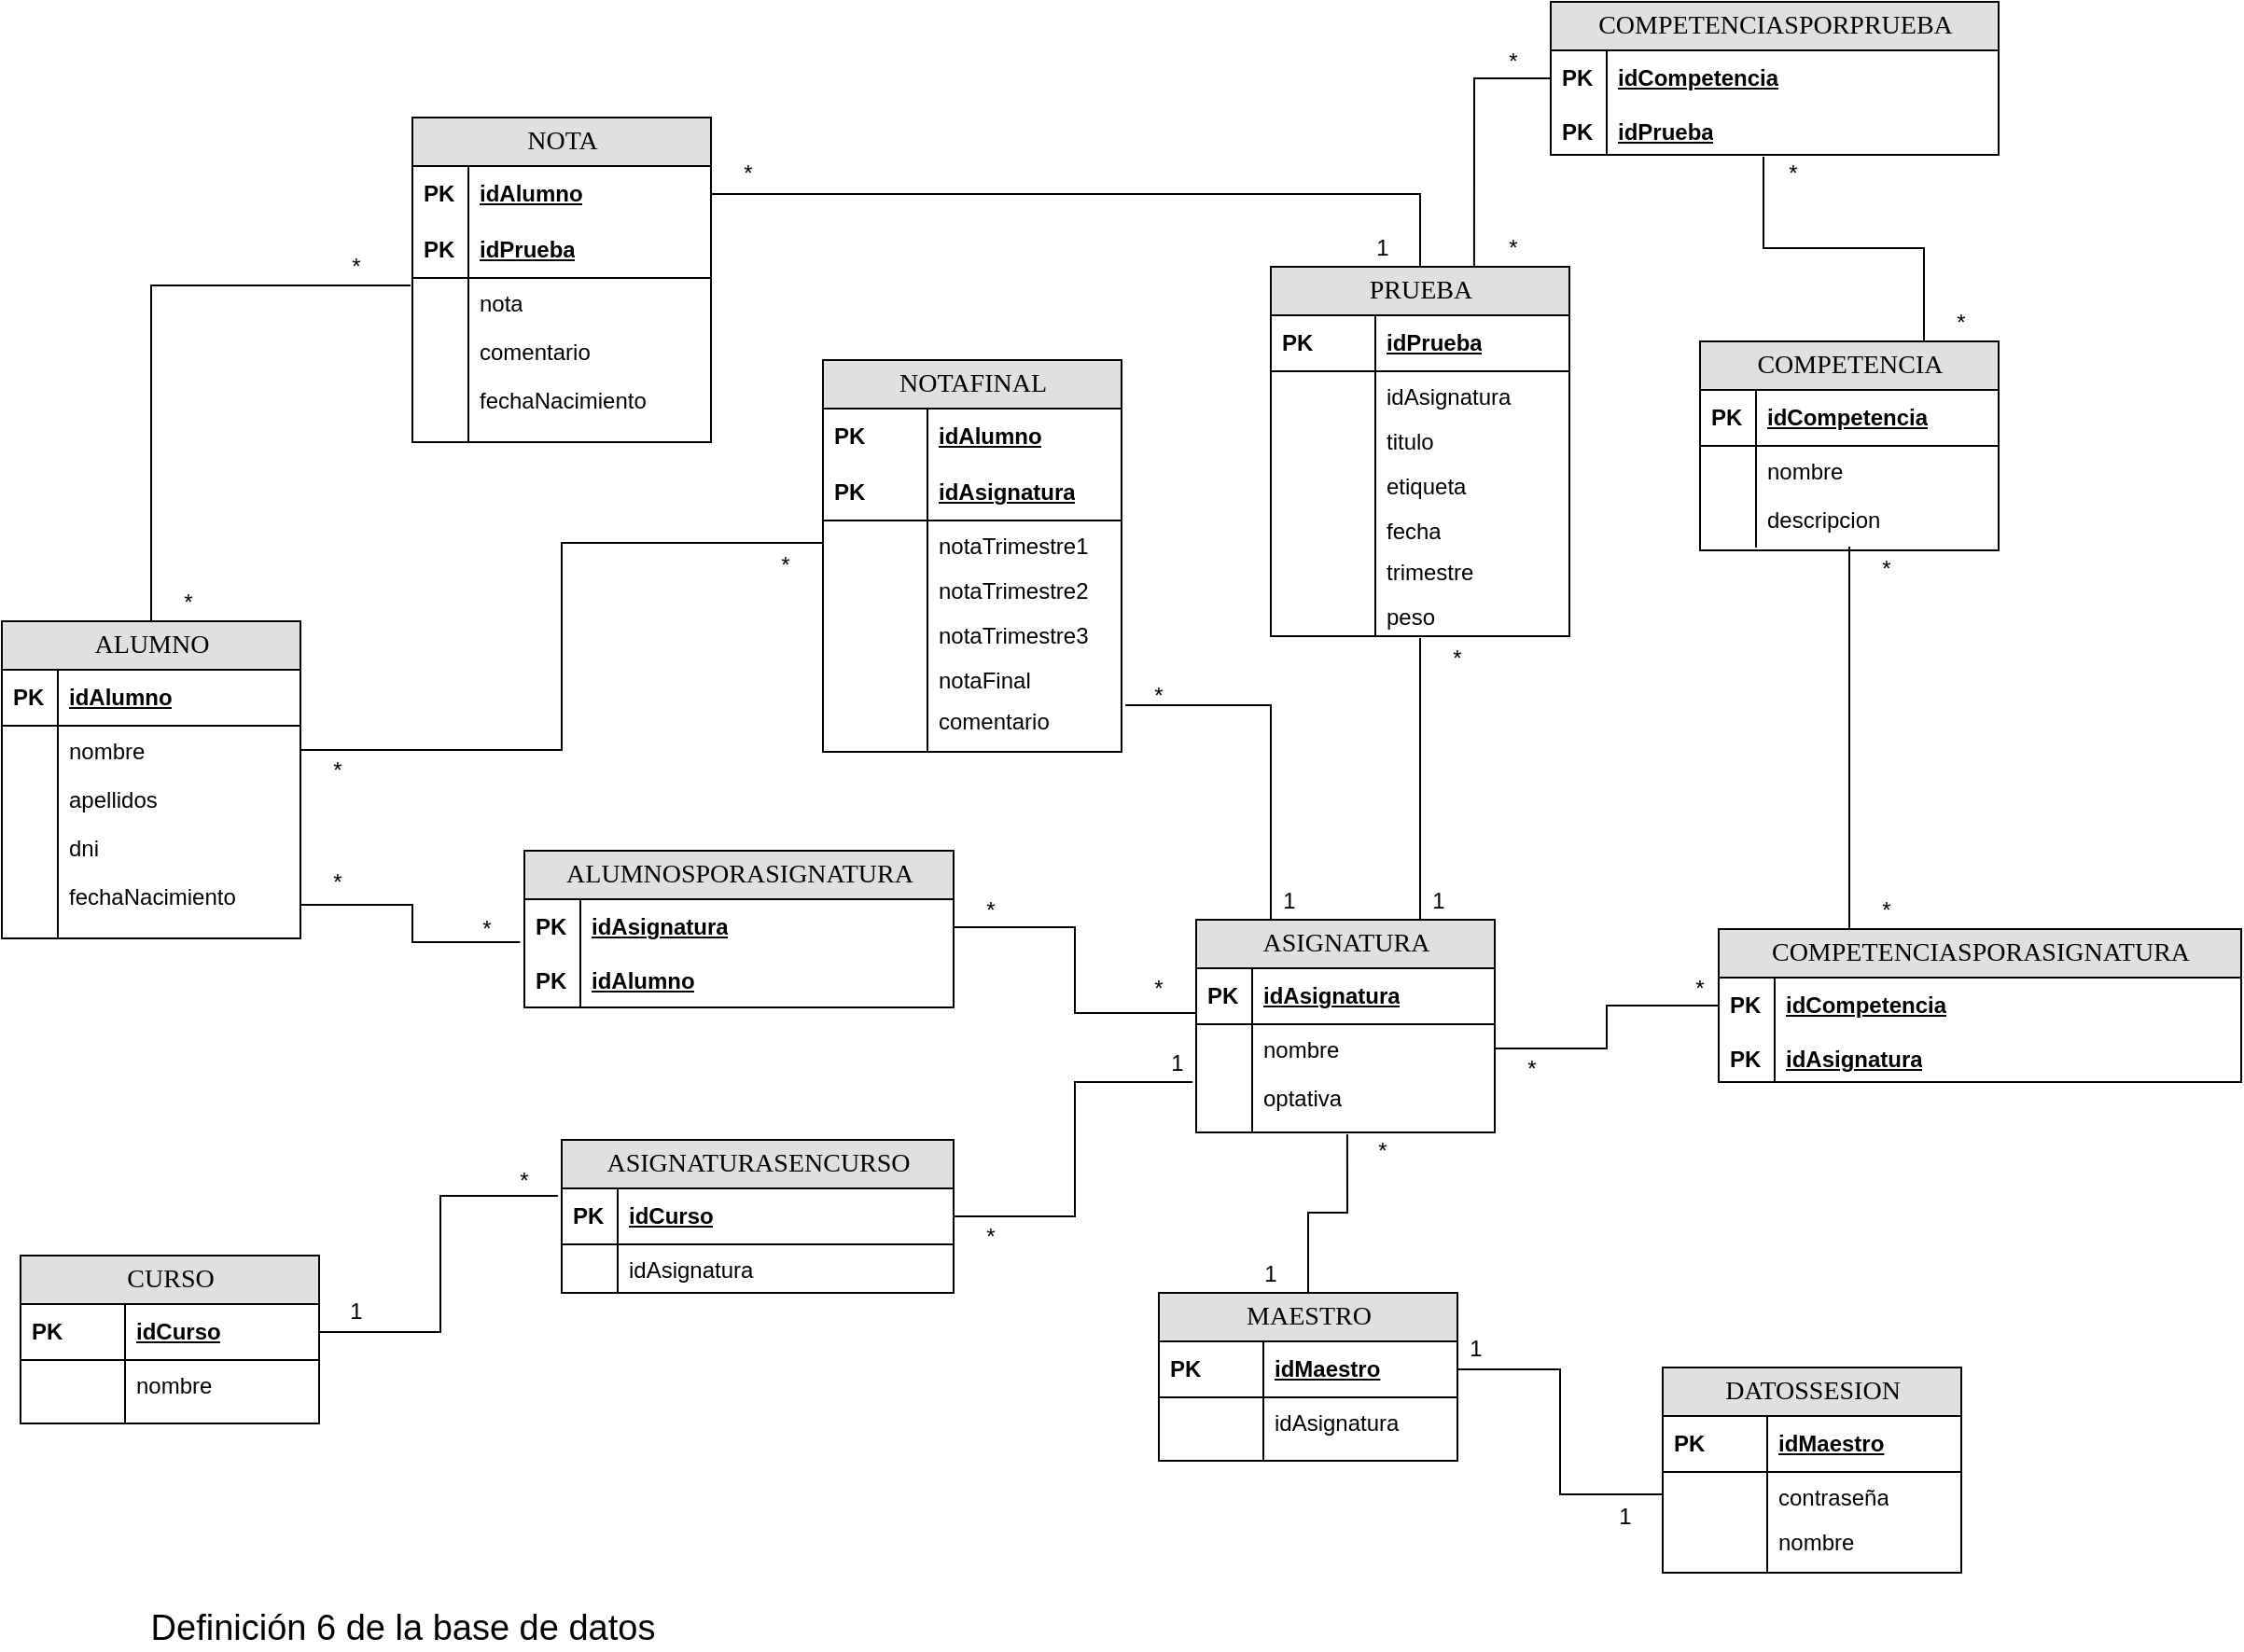 <mxfile version="14.7.2" type="device"><diagram name="Page-1" id="e56a1550-8fbb-45ad-956c-1786394a9013"><mxGraphModel dx="1360" dy="1684" grid="1" gridSize="10" guides="1" tooltips="1" connect="1" arrows="1" fold="1" page="1" pageScale="1" pageWidth="1100" pageHeight="850" background="none" math="0" shadow="0"><root><mxCell id="0"/><mxCell id="1" parent="0"/><mxCell id="2e49270ec7c68f3f-1" value="NOTAFINAL" style="swimlane;html=1;fontStyle=0;childLayout=stackLayout;horizontal=1;startSize=26;fillColor=#e0e0e0;horizontalStack=0;resizeParent=1;resizeLast=0;collapsible=1;marginBottom=0;swimlaneFillColor=#ffffff;align=center;rounded=0;shadow=0;comic=0;labelBackgroundColor=none;strokeWidth=1;fontFamily=Verdana;fontSize=14" parent="1" vertex="1"><mxGeometry x="470" y="120" width="160" height="210" as="geometry"/></mxCell><mxCell id="2e49270ec7c68f3f-2" value="idAlumno" style="shape=partialRectangle;top=0;left=0;right=0;bottom=0;html=1;align=left;verticalAlign=middle;fillColor=none;spacingLeft=60;spacingRight=4;whiteSpace=wrap;overflow=hidden;rotatable=0;points=[[0,0.5],[1,0.5]];portConstraint=eastwest;dropTarget=0;fontStyle=5;" parent="2e49270ec7c68f3f-1" vertex="1"><mxGeometry y="26" width="160" height="30" as="geometry"/></mxCell><mxCell id="2e49270ec7c68f3f-3" value="PK" style="shape=partialRectangle;fontStyle=1;top=0;left=0;bottom=0;html=1;fillColor=none;align=left;verticalAlign=middle;spacingLeft=4;spacingRight=4;whiteSpace=wrap;overflow=hidden;rotatable=0;points=[];portConstraint=eastwest;part=1;" parent="2e49270ec7c68f3f-2" vertex="1" connectable="0"><mxGeometry width="56" height="30" as="geometry"/></mxCell><mxCell id="2e49270ec7c68f3f-4" value="idAsignatura" style="shape=partialRectangle;top=0;left=0;right=0;bottom=1;html=1;align=left;verticalAlign=middle;fillColor=none;spacingLeft=60;spacingRight=4;whiteSpace=wrap;overflow=hidden;rotatable=0;points=[[0,0.5],[1,0.5]];portConstraint=eastwest;dropTarget=0;fontStyle=5;" parent="2e49270ec7c68f3f-1" vertex="1"><mxGeometry y="56" width="160" height="30" as="geometry"/></mxCell><mxCell id="2e49270ec7c68f3f-5" value="PK" style="shape=partialRectangle;fontStyle=1;top=0;left=0;bottom=0;html=1;fillColor=none;align=left;verticalAlign=middle;spacingLeft=4;spacingRight=4;whiteSpace=wrap;overflow=hidden;rotatable=0;points=[];portConstraint=eastwest;part=1;" parent="2e49270ec7c68f3f-4" vertex="1" connectable="0"><mxGeometry width="56" height="30" as="geometry"/></mxCell><mxCell id="2e49270ec7c68f3f-6" value="notaTrimestre1&lt;br&gt;" style="shape=partialRectangle;top=0;left=0;right=0;bottom=0;html=1;align=left;verticalAlign=top;fillColor=none;spacingLeft=60;spacingRight=4;whiteSpace=wrap;overflow=hidden;rotatable=0;points=[[0,0.5],[1,0.5]];portConstraint=eastwest;dropTarget=0;" parent="2e49270ec7c68f3f-1" vertex="1"><mxGeometry y="86" width="160" height="24" as="geometry"/></mxCell><mxCell id="2e49270ec7c68f3f-7" value="" style="shape=partialRectangle;top=0;left=0;bottom=0;html=1;fillColor=none;align=left;verticalAlign=top;spacingLeft=4;spacingRight=4;whiteSpace=wrap;overflow=hidden;rotatable=0;points=[];portConstraint=eastwest;part=1;" parent="2e49270ec7c68f3f-6" vertex="1" connectable="0"><mxGeometry width="56" height="24.0" as="geometry"/></mxCell><mxCell id="rUnmjSPw3aJKBOg7N_cU-3" value="notaTrimestre2" style="shape=partialRectangle;top=0;left=0;right=0;bottom=0;html=1;align=left;verticalAlign=top;fillColor=none;spacingLeft=60;spacingRight=4;whiteSpace=wrap;overflow=hidden;rotatable=0;points=[[0,0.5],[1,0.5]];portConstraint=eastwest;dropTarget=0;" vertex="1" parent="2e49270ec7c68f3f-1"><mxGeometry y="110" width="160" height="24" as="geometry"/></mxCell><mxCell id="rUnmjSPw3aJKBOg7N_cU-4" value="" style="shape=partialRectangle;top=0;left=0;bottom=0;html=1;fillColor=none;align=left;verticalAlign=top;spacingLeft=4;spacingRight=4;whiteSpace=wrap;overflow=hidden;rotatable=0;points=[];portConstraint=eastwest;part=1;" vertex="1" connectable="0" parent="rUnmjSPw3aJKBOg7N_cU-3"><mxGeometry width="56" height="24.0" as="geometry"/></mxCell><mxCell id="rUnmjSPw3aJKBOg7N_cU-5" value="notaTrimestre3" style="shape=partialRectangle;top=0;left=0;right=0;bottom=0;html=1;align=left;verticalAlign=top;fillColor=none;spacingLeft=60;spacingRight=4;whiteSpace=wrap;overflow=hidden;rotatable=0;points=[[0,0.5],[1,0.5]];portConstraint=eastwest;dropTarget=0;" vertex="1" parent="2e49270ec7c68f3f-1"><mxGeometry y="134" width="160" height="24" as="geometry"/></mxCell><mxCell id="rUnmjSPw3aJKBOg7N_cU-6" value="" style="shape=partialRectangle;top=0;left=0;bottom=0;html=1;fillColor=none;align=left;verticalAlign=top;spacingLeft=4;spacingRight=4;whiteSpace=wrap;overflow=hidden;rotatable=0;points=[];portConstraint=eastwest;part=1;" vertex="1" connectable="0" parent="rUnmjSPw3aJKBOg7N_cU-5"><mxGeometry width="56" height="24.0" as="geometry"/></mxCell><mxCell id="rUnmjSPw3aJKBOg7N_cU-7" value="notaFinal" style="shape=partialRectangle;top=0;left=0;right=0;bottom=0;html=1;align=left;verticalAlign=top;fillColor=none;spacingLeft=60;spacingRight=4;whiteSpace=wrap;overflow=hidden;rotatable=0;points=[[0,0.5],[1,0.5]];portConstraint=eastwest;dropTarget=0;" vertex="1" parent="2e49270ec7c68f3f-1"><mxGeometry y="158" width="160" height="22" as="geometry"/></mxCell><mxCell id="rUnmjSPw3aJKBOg7N_cU-8" value="" style="shape=partialRectangle;top=0;left=0;bottom=0;html=1;fillColor=none;align=left;verticalAlign=top;spacingLeft=4;spacingRight=4;whiteSpace=wrap;overflow=hidden;rotatable=0;points=[];portConstraint=eastwest;part=1;" vertex="1" connectable="0" parent="rUnmjSPw3aJKBOg7N_cU-7"><mxGeometry width="56" height="22.0" as="geometry"/></mxCell><mxCell id="rUnmjSPw3aJKBOg7N_cU-9" value="comentario" style="shape=partialRectangle;top=0;left=0;right=0;bottom=0;html=1;align=left;verticalAlign=top;fillColor=none;spacingLeft=60;spacingRight=4;whiteSpace=wrap;overflow=hidden;rotatable=0;points=[[0,0.5],[1,0.5]];portConstraint=eastwest;dropTarget=0;" vertex="1" parent="2e49270ec7c68f3f-1"><mxGeometry y="180" width="160" height="30" as="geometry"/></mxCell><mxCell id="rUnmjSPw3aJKBOg7N_cU-10" value="" style="shape=partialRectangle;top=0;left=0;bottom=0;html=1;fillColor=none;align=left;verticalAlign=top;spacingLeft=4;spacingRight=4;whiteSpace=wrap;overflow=hidden;rotatable=0;points=[];portConstraint=eastwest;part=1;" vertex="1" connectable="0" parent="rUnmjSPw3aJKBOg7N_cU-9"><mxGeometry width="56" height="30.0" as="geometry"/></mxCell><mxCell id="2e49270ec7c68f3f-19" value="ALUMNOSPORASIGNATURA" style="swimlane;html=1;fontStyle=0;childLayout=stackLayout;horizontal=1;startSize=26;fillColor=#e0e0e0;horizontalStack=0;resizeParent=1;resizeLast=0;collapsible=1;marginBottom=0;swimlaneFillColor=#ffffff;align=center;rounded=0;shadow=0;comic=0;labelBackgroundColor=none;strokeWidth=1;fontFamily=Verdana;fontSize=14" parent="1" vertex="1"><mxGeometry x="310" y="383" width="230" height="84" as="geometry"/></mxCell><mxCell id="2e49270ec7c68f3f-20" value="idAsignatura" style="shape=partialRectangle;top=0;left=0;right=0;bottom=0;html=1;align=left;verticalAlign=middle;fillColor=none;spacingLeft=34;spacingRight=4;whiteSpace=wrap;overflow=hidden;rotatable=0;points=[[0,0.5],[1,0.5]];portConstraint=eastwest;dropTarget=0;fontStyle=5;" parent="2e49270ec7c68f3f-19" vertex="1"><mxGeometry y="26" width="230" height="30" as="geometry"/></mxCell><mxCell id="2e49270ec7c68f3f-21" value="&lt;b&gt;PK&lt;/b&gt;" style="shape=partialRectangle;top=0;left=0;bottom=0;html=1;fillColor=none;align=left;verticalAlign=middle;spacingLeft=4;spacingRight=4;whiteSpace=wrap;overflow=hidden;rotatable=0;points=[];portConstraint=eastwest;part=1;" parent="2e49270ec7c68f3f-20" vertex="1" connectable="0"><mxGeometry width="30" height="30" as="geometry"/></mxCell><mxCell id="rUnmjSPw3aJKBOg7N_cU-11" value="idAlumno" style="shape=partialRectangle;top=0;left=0;right=0;bottom=0;html=1;align=left;verticalAlign=middle;fillColor=none;spacingLeft=34;spacingRight=4;whiteSpace=wrap;overflow=hidden;rotatable=0;points=[[0,0.5],[1,0.5]];portConstraint=eastwest;dropTarget=0;fontStyle=5;" vertex="1" parent="2e49270ec7c68f3f-19"><mxGeometry y="56" width="230" height="27" as="geometry"/></mxCell><mxCell id="rUnmjSPw3aJKBOg7N_cU-12" value="&lt;b&gt;PK&lt;/b&gt;" style="shape=partialRectangle;top=0;left=0;bottom=0;html=1;fillColor=none;align=left;verticalAlign=middle;spacingLeft=4;spacingRight=4;whiteSpace=wrap;overflow=hidden;rotatable=0;points=[];portConstraint=eastwest;part=1;" vertex="1" connectable="0" parent="rUnmjSPw3aJKBOg7N_cU-11"><mxGeometry width="30" height="27" as="geometry"/></mxCell><mxCell id="rUnmjSPw3aJKBOg7N_cU-103" style="edgeStyle=orthogonalEdgeStyle;rounded=0;orthogonalLoop=1;jettySize=auto;html=1;exitX=0.25;exitY=0;exitDx=0;exitDy=0;entryX=1.013;entryY=1.227;entryDx=0;entryDy=0;entryPerimeter=0;endArrow=none;endFill=0;" edge="1" parent="1" source="2e49270ec7c68f3f-30" target="rUnmjSPw3aJKBOg7N_cU-7"><mxGeometry relative="1" as="geometry"/></mxCell><mxCell id="rUnmjSPw3aJKBOg7N_cU-104" style="edgeStyle=orthogonalEdgeStyle;rounded=0;orthogonalLoop=1;jettySize=auto;html=1;exitX=0.75;exitY=0;exitDx=0;exitDy=0;entryX=0.5;entryY=1.042;entryDx=0;entryDy=0;entryPerimeter=0;endArrow=none;endFill=0;" edge="1" parent="1" source="2e49270ec7c68f3f-30" target="rUnmjSPw3aJKBOg7N_cU-79"><mxGeometry relative="1" as="geometry"/></mxCell><mxCell id="2e49270ec7c68f3f-30" value="ASIGNATURA" style="swimlane;html=1;fontStyle=0;childLayout=stackLayout;horizontal=1;startSize=26;fillColor=#e0e0e0;horizontalStack=0;resizeParent=1;resizeLast=0;collapsible=1;marginBottom=0;swimlaneFillColor=#ffffff;align=center;rounded=0;shadow=0;comic=0;labelBackgroundColor=none;strokeWidth=1;fontFamily=Verdana;fontSize=14" parent="1" vertex="1"><mxGeometry x="670" y="420" width="160" height="114" as="geometry"/></mxCell><mxCell id="2e49270ec7c68f3f-31" value="idAsignatura" style="shape=partialRectangle;top=0;left=0;right=0;bottom=1;html=1;align=left;verticalAlign=middle;fillColor=none;spacingLeft=34;spacingRight=4;whiteSpace=wrap;overflow=hidden;rotatable=0;points=[[0,0.5],[1,0.5]];portConstraint=eastwest;dropTarget=0;fontStyle=5;" parent="2e49270ec7c68f3f-30" vertex="1"><mxGeometry y="26" width="160" height="30" as="geometry"/></mxCell><mxCell id="2e49270ec7c68f3f-32" value="&lt;b&gt;PK&lt;/b&gt;" style="shape=partialRectangle;top=0;left=0;bottom=0;html=1;fillColor=none;align=left;verticalAlign=middle;spacingLeft=4;spacingRight=4;whiteSpace=wrap;overflow=hidden;rotatable=0;points=[];portConstraint=eastwest;part=1;" parent="2e49270ec7c68f3f-31" vertex="1" connectable="0"><mxGeometry width="30" height="30" as="geometry"/></mxCell><mxCell id="2e49270ec7c68f3f-33" value="nombre" style="shape=partialRectangle;top=0;left=0;right=0;bottom=0;html=1;align=left;verticalAlign=top;fillColor=none;spacingLeft=34;spacingRight=4;whiteSpace=wrap;overflow=hidden;rotatable=0;points=[[0,0.5],[1,0.5]];portConstraint=eastwest;dropTarget=0;" parent="2e49270ec7c68f3f-30" vertex="1"><mxGeometry y="56" width="160" height="26" as="geometry"/></mxCell><mxCell id="2e49270ec7c68f3f-34" value="" style="shape=partialRectangle;top=0;left=0;bottom=0;html=1;fillColor=none;align=left;verticalAlign=top;spacingLeft=4;spacingRight=4;whiteSpace=wrap;overflow=hidden;rotatable=0;points=[];portConstraint=eastwest;part=1;" parent="2e49270ec7c68f3f-33" vertex="1" connectable="0"><mxGeometry width="30" height="26" as="geometry"/></mxCell><mxCell id="2e49270ec7c68f3f-35" value="optativa" style="shape=partialRectangle;top=0;left=0;right=0;bottom=0;html=1;align=left;verticalAlign=top;fillColor=none;spacingLeft=34;spacingRight=4;whiteSpace=wrap;overflow=hidden;rotatable=0;points=[[0,0.5],[1,0.5]];portConstraint=eastwest;dropTarget=0;" parent="2e49270ec7c68f3f-30" vertex="1"><mxGeometry y="82" width="160" height="30" as="geometry"/></mxCell><mxCell id="2e49270ec7c68f3f-36" value="" style="shape=partialRectangle;top=0;left=0;bottom=0;html=1;fillColor=none;align=left;verticalAlign=top;spacingLeft=4;spacingRight=4;whiteSpace=wrap;overflow=hidden;rotatable=0;points=[];portConstraint=eastwest;part=1;" parent="2e49270ec7c68f3f-35" vertex="1" connectable="0"><mxGeometry width="30" height="30" as="geometry"/></mxCell><mxCell id="2e49270ec7c68f3f-39" value="" style="shape=partialRectangle;top=0;left=0;right=0;bottom=0;html=1;align=left;verticalAlign=top;fillColor=none;spacingLeft=34;spacingRight=4;whiteSpace=wrap;overflow=hidden;rotatable=0;points=[[0,0.5],[1,0.5]];portConstraint=eastwest;dropTarget=0;" parent="2e49270ec7c68f3f-30" vertex="1"><mxGeometry y="112" width="160" height="2" as="geometry"/></mxCell><mxCell id="2e49270ec7c68f3f-40" value="" style="shape=partialRectangle;top=0;left=0;bottom=0;html=1;fillColor=none;align=left;verticalAlign=top;spacingLeft=4;spacingRight=4;whiteSpace=wrap;overflow=hidden;rotatable=0;points=[];portConstraint=eastwest;part=1;" parent="2e49270ec7c68f3f-39" vertex="1" connectable="0"><mxGeometry width="30" height="2" as="geometry"/></mxCell><mxCell id="rUnmjSPw3aJKBOg7N_cU-116" style="edgeStyle=orthogonalEdgeStyle;rounded=0;orthogonalLoop=1;jettySize=auto;html=1;exitX=0.75;exitY=0;exitDx=0;exitDy=0;entryX=0.475;entryY=1.038;entryDx=0;entryDy=0;entryPerimeter=0;endArrow=none;endFill=0;" edge="1" parent="1" source="2e49270ec7c68f3f-41" target="rUnmjSPw3aJKBOg7N_cU-45"><mxGeometry relative="1" as="geometry"/></mxCell><mxCell id="2e49270ec7c68f3f-41" value="COMPETENCIA" style="swimlane;html=1;fontStyle=0;childLayout=stackLayout;horizontal=1;startSize=26;fillColor=#e0e0e0;horizontalStack=0;resizeParent=1;resizeLast=0;collapsible=1;marginBottom=0;swimlaneFillColor=#ffffff;align=center;rounded=0;shadow=0;comic=0;labelBackgroundColor=none;strokeWidth=1;fontFamily=Verdana;fontSize=14" parent="1" vertex="1"><mxGeometry x="940" y="110" width="160" height="112" as="geometry"/></mxCell><mxCell id="rUnmjSPw3aJKBOg7N_cU-33" value="idCompetencia" style="shape=partialRectangle;top=0;left=0;right=0;bottom=1;html=1;align=left;verticalAlign=middle;fillColor=none;spacingLeft=34;spacingRight=4;whiteSpace=wrap;overflow=hidden;rotatable=0;points=[[0,0.5],[1,0.5]];portConstraint=eastwest;dropTarget=0;fontStyle=5;" vertex="1" parent="2e49270ec7c68f3f-41"><mxGeometry y="26" width="160" height="30" as="geometry"/></mxCell><mxCell id="rUnmjSPw3aJKBOg7N_cU-34" value="&lt;b&gt;PK&lt;/b&gt;" style="shape=partialRectangle;top=0;left=0;bottom=0;html=1;fillColor=none;align=left;verticalAlign=middle;spacingLeft=4;spacingRight=4;whiteSpace=wrap;overflow=hidden;rotatable=0;points=[];portConstraint=eastwest;part=1;" vertex="1" connectable="0" parent="rUnmjSPw3aJKBOg7N_cU-33"><mxGeometry width="30" height="30" as="geometry"/></mxCell><mxCell id="2e49270ec7c68f3f-46" value="nombre" style="shape=partialRectangle;top=0;left=0;right=0;bottom=0;html=1;align=left;verticalAlign=top;fillColor=none;spacingLeft=34;spacingRight=4;whiteSpace=wrap;overflow=hidden;rotatable=0;points=[[0,0.5],[1,0.5]];portConstraint=eastwest;dropTarget=0;" parent="2e49270ec7c68f3f-41" vertex="1"><mxGeometry y="56" width="160" height="26" as="geometry"/></mxCell><mxCell id="2e49270ec7c68f3f-47" value="" style="shape=partialRectangle;top=0;left=0;bottom=0;html=1;fillColor=none;align=left;verticalAlign=top;spacingLeft=4;spacingRight=4;whiteSpace=wrap;overflow=hidden;rotatable=0;points=[];portConstraint=eastwest;part=1;" parent="2e49270ec7c68f3f-46" vertex="1" connectable="0"><mxGeometry width="30" height="26" as="geometry"/></mxCell><mxCell id="rUnmjSPw3aJKBOg7N_cU-31" value="descripcion" style="shape=partialRectangle;top=0;left=0;right=0;bottom=0;html=1;align=left;verticalAlign=top;fillColor=none;spacingLeft=34;spacingRight=4;whiteSpace=wrap;overflow=hidden;rotatable=0;points=[[0,0.5],[1,0.5]];portConstraint=eastwest;dropTarget=0;" vertex="1" parent="2e49270ec7c68f3f-41"><mxGeometry y="82" width="160" height="28" as="geometry"/></mxCell><mxCell id="rUnmjSPw3aJKBOg7N_cU-32" value="" style="shape=partialRectangle;top=0;left=0;bottom=0;html=1;fillColor=none;align=left;verticalAlign=top;spacingLeft=4;spacingRight=4;whiteSpace=wrap;overflow=hidden;rotatable=0;points=[];portConstraint=eastwest;part=1;" vertex="1" connectable="0" parent="rUnmjSPw3aJKBOg7N_cU-31"><mxGeometry width="30" height="28" as="geometry"/></mxCell><mxCell id="2e49270ec7c68f3f-48" value="CURSO" style="swimlane;html=1;fontStyle=0;childLayout=stackLayout;horizontal=1;startSize=26;fillColor=#e0e0e0;horizontalStack=0;resizeParent=1;resizeLast=0;collapsible=1;marginBottom=0;swimlaneFillColor=#ffffff;align=center;rounded=0;shadow=0;comic=0;labelBackgroundColor=none;strokeWidth=1;fontFamily=Verdana;fontSize=14" parent="1" vertex="1"><mxGeometry x="40" y="600" width="160" height="90" as="geometry"/></mxCell><mxCell id="2e49270ec7c68f3f-51" value="idCurso" style="shape=partialRectangle;top=0;left=0;right=0;bottom=1;html=1;align=left;verticalAlign=middle;fillColor=none;spacingLeft=60;spacingRight=4;whiteSpace=wrap;overflow=hidden;rotatable=0;points=[[0,0.5],[1,0.5]];portConstraint=eastwest;dropTarget=0;fontStyle=5;" parent="2e49270ec7c68f3f-48" vertex="1"><mxGeometry y="26" width="160" height="30" as="geometry"/></mxCell><mxCell id="2e49270ec7c68f3f-52" value="PK" style="shape=partialRectangle;fontStyle=1;top=0;left=0;bottom=0;html=1;fillColor=none;align=left;verticalAlign=middle;spacingLeft=4;spacingRight=4;whiteSpace=wrap;overflow=hidden;rotatable=0;points=[];portConstraint=eastwest;part=1;" parent="2e49270ec7c68f3f-51" vertex="1" connectable="0"><mxGeometry width="56" height="30" as="geometry"/></mxCell><mxCell id="2e49270ec7c68f3f-53" value="nombre" style="shape=partialRectangle;top=0;left=0;right=0;bottom=0;html=1;align=left;verticalAlign=top;fillColor=none;spacingLeft=60;spacingRight=4;whiteSpace=wrap;overflow=hidden;rotatable=0;points=[[0,0.5],[1,0.5]];portConstraint=eastwest;dropTarget=0;" parent="2e49270ec7c68f3f-48" vertex="1"><mxGeometry y="56" width="160" height="34" as="geometry"/></mxCell><mxCell id="2e49270ec7c68f3f-54" value="" style="shape=partialRectangle;top=0;left=0;bottom=0;html=1;fillColor=none;align=left;verticalAlign=top;spacingLeft=4;spacingRight=4;whiteSpace=wrap;overflow=hidden;rotatable=0;points=[];portConstraint=eastwest;part=1;" parent="2e49270ec7c68f3f-53" vertex="1" connectable="0"><mxGeometry width="56" height="34" as="geometry"/></mxCell><mxCell id="rUnmjSPw3aJKBOg7N_cU-81" style="edgeStyle=orthogonalEdgeStyle;orthogonalLoop=1;jettySize=auto;html=1;exitX=0.5;exitY=0;exitDx=0;exitDy=0;entryX=-0.006;entryY=0.154;entryDx=0;entryDy=0;entryPerimeter=0;rounded=0;endArrow=none;endFill=0;" edge="1" parent="1" source="2e49270ec7c68f3f-80" target="rUnmjSPw3aJKBOg7N_cU-56"><mxGeometry relative="1" as="geometry"/></mxCell><mxCell id="2e49270ec7c68f3f-80" value="ALUMNO" style="swimlane;html=1;fontStyle=0;childLayout=stackLayout;horizontal=1;startSize=26;fillColor=#e0e0e0;horizontalStack=0;resizeParent=1;resizeLast=0;collapsible=1;marginBottom=0;swimlaneFillColor=#ffffff;align=center;rounded=0;shadow=0;comic=0;labelBackgroundColor=none;strokeWidth=1;fontFamily=Verdana;fontSize=14" parent="1" vertex="1"><mxGeometry x="30" y="260" width="160" height="170" as="geometry"/></mxCell><mxCell id="2e49270ec7c68f3f-81" value="idAlumno" style="shape=partialRectangle;top=0;left=0;right=0;bottom=1;html=1;align=left;verticalAlign=middle;fillColor=none;spacingLeft=34;spacingRight=4;whiteSpace=wrap;overflow=hidden;rotatable=0;points=[[0,0.5],[1,0.5]];portConstraint=eastwest;dropTarget=0;fontStyle=5;" parent="2e49270ec7c68f3f-80" vertex="1"><mxGeometry y="26" width="160" height="30" as="geometry"/></mxCell><mxCell id="2e49270ec7c68f3f-82" value="&lt;b&gt;PK&lt;/b&gt;" style="shape=partialRectangle;top=0;left=0;bottom=0;html=1;fillColor=none;align=left;verticalAlign=middle;spacingLeft=4;spacingRight=4;whiteSpace=wrap;overflow=hidden;rotatable=0;points=[];portConstraint=eastwest;part=1;" parent="2e49270ec7c68f3f-81" vertex="1" connectable="0"><mxGeometry width="30" height="30" as="geometry"/></mxCell><mxCell id="2e49270ec7c68f3f-83" value="nombre&lt;br&gt;" style="shape=partialRectangle;top=0;left=0;right=0;bottom=0;html=1;align=left;verticalAlign=top;fillColor=none;spacingLeft=34;spacingRight=4;whiteSpace=wrap;overflow=hidden;rotatable=0;points=[[0,0.5],[1,0.5]];portConstraint=eastwest;dropTarget=0;" parent="2e49270ec7c68f3f-80" vertex="1"><mxGeometry y="56" width="160" height="26" as="geometry"/></mxCell><mxCell id="2e49270ec7c68f3f-84" value="" style="shape=partialRectangle;top=0;left=0;bottom=0;html=1;fillColor=none;align=left;verticalAlign=top;spacingLeft=4;spacingRight=4;whiteSpace=wrap;overflow=hidden;rotatable=0;points=[];portConstraint=eastwest;part=1;" parent="2e49270ec7c68f3f-83" vertex="1" connectable="0"><mxGeometry width="30" height="26" as="geometry"/></mxCell><mxCell id="2e49270ec7c68f3f-85" value="apellidos" style="shape=partialRectangle;top=0;left=0;right=0;bottom=0;html=1;align=left;verticalAlign=top;fillColor=none;spacingLeft=34;spacingRight=4;whiteSpace=wrap;overflow=hidden;rotatable=0;points=[[0,0.5],[1,0.5]];portConstraint=eastwest;dropTarget=0;" parent="2e49270ec7c68f3f-80" vertex="1"><mxGeometry y="82" width="160" height="26" as="geometry"/></mxCell><mxCell id="2e49270ec7c68f3f-86" value="" style="shape=partialRectangle;top=0;left=0;bottom=0;html=1;fillColor=none;align=left;verticalAlign=top;spacingLeft=4;spacingRight=4;whiteSpace=wrap;overflow=hidden;rotatable=0;points=[];portConstraint=eastwest;part=1;" parent="2e49270ec7c68f3f-85" vertex="1" connectable="0"><mxGeometry width="30" height="26" as="geometry"/></mxCell><mxCell id="2e49270ec7c68f3f-87" value="dni" style="shape=partialRectangle;top=0;left=0;right=0;bottom=0;html=1;align=left;verticalAlign=top;fillColor=none;spacingLeft=34;spacingRight=4;whiteSpace=wrap;overflow=hidden;rotatable=0;points=[[0,0.5],[1,0.5]];portConstraint=eastwest;dropTarget=0;" parent="2e49270ec7c68f3f-80" vertex="1"><mxGeometry y="108" width="160" height="26" as="geometry"/></mxCell><mxCell id="2e49270ec7c68f3f-88" value="" style="shape=partialRectangle;top=0;left=0;bottom=0;html=1;fillColor=none;align=left;verticalAlign=top;spacingLeft=4;spacingRight=4;whiteSpace=wrap;overflow=hidden;rotatable=0;points=[];portConstraint=eastwest;part=1;" parent="2e49270ec7c68f3f-87" vertex="1" connectable="0"><mxGeometry width="30" height="26" as="geometry"/></mxCell><mxCell id="2e49270ec7c68f3f-89" value="fechaNacimiento" style="shape=partialRectangle;top=0;left=0;right=0;bottom=0;html=1;align=left;verticalAlign=top;fillColor=none;spacingLeft=34;spacingRight=4;whiteSpace=wrap;overflow=hidden;rotatable=0;points=[[0,0.5],[1,0.5]];portConstraint=eastwest;dropTarget=0;" parent="2e49270ec7c68f3f-80" vertex="1"><mxGeometry y="134" width="160" height="36" as="geometry"/></mxCell><mxCell id="2e49270ec7c68f3f-90" value="" style="shape=partialRectangle;top=0;left=0;bottom=0;html=1;fillColor=none;align=left;verticalAlign=top;spacingLeft=4;spacingRight=4;whiteSpace=wrap;overflow=hidden;rotatable=0;points=[];portConstraint=eastwest;part=1;" parent="2e49270ec7c68f3f-89" vertex="1" connectable="0"><mxGeometry width="30" height="36" as="geometry"/></mxCell><mxCell id="rUnmjSPw3aJKBOg7N_cU-14" value="DATOSSESION" style="swimlane;html=1;fontStyle=0;childLayout=stackLayout;horizontal=1;startSize=26;fillColor=#e0e0e0;horizontalStack=0;resizeParent=1;resizeLast=0;collapsible=1;marginBottom=0;swimlaneFillColor=#ffffff;align=center;rounded=0;shadow=0;comic=0;labelBackgroundColor=none;strokeWidth=1;fontFamily=Verdana;fontSize=14" vertex="1" parent="1"><mxGeometry x="920" y="660" width="160" height="110" as="geometry"/></mxCell><mxCell id="rUnmjSPw3aJKBOg7N_cU-15" value="idMaestro" style="shape=partialRectangle;top=0;left=0;right=0;bottom=1;html=1;align=left;verticalAlign=middle;fillColor=none;spacingLeft=60;spacingRight=4;whiteSpace=wrap;overflow=hidden;rotatable=0;points=[[0,0.5],[1,0.5]];portConstraint=eastwest;dropTarget=0;fontStyle=5;" vertex="1" parent="rUnmjSPw3aJKBOg7N_cU-14"><mxGeometry y="26" width="160" height="30" as="geometry"/></mxCell><mxCell id="rUnmjSPw3aJKBOg7N_cU-16" value="PK" style="shape=partialRectangle;fontStyle=1;top=0;left=0;bottom=0;html=1;fillColor=none;align=left;verticalAlign=middle;spacingLeft=4;spacingRight=4;whiteSpace=wrap;overflow=hidden;rotatable=0;points=[];portConstraint=eastwest;part=1;" vertex="1" connectable="0" parent="rUnmjSPw3aJKBOg7N_cU-15"><mxGeometry width="56" height="30" as="geometry"/></mxCell><mxCell id="rUnmjSPw3aJKBOg7N_cU-17" value="contraseña" style="shape=partialRectangle;top=0;left=0;right=0;bottom=0;html=1;align=left;verticalAlign=top;fillColor=none;spacingLeft=60;spacingRight=4;whiteSpace=wrap;overflow=hidden;rotatable=0;points=[[0,0.5],[1,0.5]];portConstraint=eastwest;dropTarget=0;" vertex="1" parent="rUnmjSPw3aJKBOg7N_cU-14"><mxGeometry y="56" width="160" height="24" as="geometry"/></mxCell><mxCell id="rUnmjSPw3aJKBOg7N_cU-18" value="" style="shape=partialRectangle;top=0;left=0;bottom=0;html=1;fillColor=none;align=left;verticalAlign=top;spacingLeft=4;spacingRight=4;whiteSpace=wrap;overflow=hidden;rotatable=0;points=[];portConstraint=eastwest;part=1;" vertex="1" connectable="0" parent="rUnmjSPw3aJKBOg7N_cU-17"><mxGeometry width="56" height="24" as="geometry"/></mxCell><mxCell id="rUnmjSPw3aJKBOg7N_cU-49" value="nombre" style="shape=partialRectangle;top=0;left=0;right=0;bottom=0;html=1;align=left;verticalAlign=top;fillColor=none;spacingLeft=60;spacingRight=4;whiteSpace=wrap;overflow=hidden;rotatable=0;points=[[0,0.5],[1,0.5]];portConstraint=eastwest;dropTarget=0;" vertex="1" parent="rUnmjSPw3aJKBOg7N_cU-14"><mxGeometry y="80" width="160" height="30" as="geometry"/></mxCell><mxCell id="rUnmjSPw3aJKBOg7N_cU-50" value="" style="shape=partialRectangle;top=0;left=0;bottom=0;html=1;fillColor=none;align=left;verticalAlign=top;spacingLeft=4;spacingRight=4;whiteSpace=wrap;overflow=hidden;rotatable=0;points=[];portConstraint=eastwest;part=1;" vertex="1" connectable="0" parent="rUnmjSPw3aJKBOg7N_cU-49"><mxGeometry width="56" height="30" as="geometry"/></mxCell><mxCell id="rUnmjSPw3aJKBOg7N_cU-100" style="edgeStyle=orthogonalEdgeStyle;rounded=0;orthogonalLoop=1;jettySize=auto;html=1;exitX=0.5;exitY=0;exitDx=0;exitDy=0;entryX=0.506;entryY=1.5;entryDx=0;entryDy=0;entryPerimeter=0;endArrow=none;endFill=0;" edge="1" parent="1" source="rUnmjSPw3aJKBOg7N_cU-19" target="2e49270ec7c68f3f-39"><mxGeometry relative="1" as="geometry"/></mxCell><mxCell id="rUnmjSPw3aJKBOg7N_cU-19" value="MAESTRO" style="swimlane;html=1;fontStyle=0;childLayout=stackLayout;horizontal=1;startSize=26;fillColor=#e0e0e0;horizontalStack=0;resizeParent=1;resizeLast=0;collapsible=1;marginBottom=0;swimlaneFillColor=#ffffff;align=center;rounded=0;shadow=0;comic=0;labelBackgroundColor=none;strokeWidth=1;fontFamily=Verdana;fontSize=14" vertex="1" parent="1"><mxGeometry x="650" y="620" width="160" height="90" as="geometry"/></mxCell><mxCell id="rUnmjSPw3aJKBOg7N_cU-20" value="idMaestro" style="shape=partialRectangle;top=0;left=0;right=0;bottom=1;html=1;align=left;verticalAlign=middle;fillColor=none;spacingLeft=60;spacingRight=4;whiteSpace=wrap;overflow=hidden;rotatable=0;points=[[0,0.5],[1,0.5]];portConstraint=eastwest;dropTarget=0;fontStyle=5;" vertex="1" parent="rUnmjSPw3aJKBOg7N_cU-19"><mxGeometry y="26" width="160" height="30" as="geometry"/></mxCell><mxCell id="rUnmjSPw3aJKBOg7N_cU-21" value="PK" style="shape=partialRectangle;fontStyle=1;top=0;left=0;bottom=0;html=1;fillColor=none;align=left;verticalAlign=middle;spacingLeft=4;spacingRight=4;whiteSpace=wrap;overflow=hidden;rotatable=0;points=[];portConstraint=eastwest;part=1;" vertex="1" connectable="0" parent="rUnmjSPw3aJKBOg7N_cU-20"><mxGeometry width="56" height="30" as="geometry"/></mxCell><mxCell id="rUnmjSPw3aJKBOg7N_cU-22" value="idAsignatura" style="shape=partialRectangle;top=0;left=0;right=0;bottom=0;html=1;align=left;verticalAlign=top;fillColor=none;spacingLeft=60;spacingRight=4;whiteSpace=wrap;overflow=hidden;rotatable=0;points=[[0,0.5],[1,0.5]];portConstraint=eastwest;dropTarget=0;" vertex="1" parent="rUnmjSPw3aJKBOg7N_cU-19"><mxGeometry y="56" width="160" height="34" as="geometry"/></mxCell><mxCell id="rUnmjSPw3aJKBOg7N_cU-23" value="" style="shape=partialRectangle;top=0;left=0;bottom=0;html=1;fillColor=none;align=left;verticalAlign=top;spacingLeft=4;spacingRight=4;whiteSpace=wrap;overflow=hidden;rotatable=0;points=[];portConstraint=eastwest;part=1;" vertex="1" connectable="0" parent="rUnmjSPw3aJKBOg7N_cU-22"><mxGeometry width="56" height="34" as="geometry"/></mxCell><mxCell id="rUnmjSPw3aJKBOg7N_cU-24" value="ASIGNATURASENCURSO" style="swimlane;html=1;fontStyle=0;childLayout=stackLayout;horizontal=1;startSize=26;fillColor=#e0e0e0;horizontalStack=0;resizeParent=1;resizeLast=0;collapsible=1;marginBottom=0;swimlaneFillColor=#ffffff;align=center;rounded=0;shadow=0;comic=0;labelBackgroundColor=none;strokeWidth=1;fontFamily=Verdana;fontSize=14" vertex="1" parent="1"><mxGeometry x="330" y="538" width="210" height="82" as="geometry"/></mxCell><mxCell id="rUnmjSPw3aJKBOg7N_cU-25" value="idCurso" style="shape=partialRectangle;top=0;left=0;right=0;bottom=1;html=1;align=left;verticalAlign=middle;fillColor=none;spacingLeft=34;spacingRight=4;whiteSpace=wrap;overflow=hidden;rotatable=0;points=[[0,0.5],[1,0.5]];portConstraint=eastwest;dropTarget=0;fontStyle=5;" vertex="1" parent="rUnmjSPw3aJKBOg7N_cU-24"><mxGeometry y="26" width="210" height="30" as="geometry"/></mxCell><mxCell id="rUnmjSPw3aJKBOg7N_cU-26" value="&lt;b&gt;PK&lt;/b&gt;" style="shape=partialRectangle;top=0;left=0;bottom=0;html=1;fillColor=none;align=left;verticalAlign=middle;spacingLeft=4;spacingRight=4;whiteSpace=wrap;overflow=hidden;rotatable=0;points=[];portConstraint=eastwest;part=1;" vertex="1" connectable="0" parent="rUnmjSPw3aJKBOg7N_cU-25"><mxGeometry width="30" height="30" as="geometry"/></mxCell><mxCell id="rUnmjSPw3aJKBOg7N_cU-27" value="idAsignatura" style="shape=partialRectangle;top=0;left=0;right=0;bottom=0;html=1;align=left;verticalAlign=top;fillColor=none;spacingLeft=34;spacingRight=4;whiteSpace=wrap;overflow=hidden;rotatable=0;points=[[0,0.5],[1,0.5]];portConstraint=eastwest;dropTarget=0;" vertex="1" parent="rUnmjSPw3aJKBOg7N_cU-24"><mxGeometry y="56" width="210" height="26" as="geometry"/></mxCell><mxCell id="rUnmjSPw3aJKBOg7N_cU-28" value="" style="shape=partialRectangle;top=0;left=0;bottom=0;html=1;fillColor=none;align=left;verticalAlign=top;spacingLeft=4;spacingRight=4;whiteSpace=wrap;overflow=hidden;rotatable=0;points=[];portConstraint=eastwest;part=1;" vertex="1" connectable="0" parent="rUnmjSPw3aJKBOg7N_cU-27"><mxGeometry width="30" height="26" as="geometry"/></mxCell><mxCell id="rUnmjSPw3aJKBOg7N_cU-113" style="edgeStyle=orthogonalEdgeStyle;rounded=0;orthogonalLoop=1;jettySize=auto;html=1;exitX=0.25;exitY=0;exitDx=0;exitDy=0;endArrow=none;endFill=0;entryX=0.5;entryY=1;entryDx=0;entryDy=0;entryPerimeter=0;" edge="1" parent="1" source="rUnmjSPw3aJKBOg7N_cU-37" target="rUnmjSPw3aJKBOg7N_cU-31"><mxGeometry relative="1" as="geometry"><mxPoint x="1020" y="230" as="targetPoint"/></mxGeometry></mxCell><mxCell id="rUnmjSPw3aJKBOg7N_cU-37" value="COMPETENCIASPORASIGNATURA" style="swimlane;html=1;fontStyle=0;childLayout=stackLayout;horizontal=1;startSize=26;fillColor=#e0e0e0;horizontalStack=0;resizeParent=1;resizeLast=0;collapsible=1;marginBottom=0;swimlaneFillColor=#ffffff;align=center;rounded=0;shadow=0;comic=0;labelBackgroundColor=none;strokeWidth=1;fontFamily=Verdana;fontSize=14" vertex="1" parent="1"><mxGeometry x="950" y="425" width="280" height="82" as="geometry"/></mxCell><mxCell id="rUnmjSPw3aJKBOg7N_cU-38" value="idCompetencia" style="shape=partialRectangle;top=0;left=0;right=0;bottom=0;html=1;align=left;verticalAlign=middle;fillColor=none;spacingLeft=34;spacingRight=4;whiteSpace=wrap;overflow=hidden;rotatable=0;points=[[0,0.5],[1,0.5]];portConstraint=eastwest;dropTarget=0;fontStyle=5;" vertex="1" parent="rUnmjSPw3aJKBOg7N_cU-37"><mxGeometry y="26" width="280" height="30" as="geometry"/></mxCell><mxCell id="rUnmjSPw3aJKBOg7N_cU-39" value="&lt;b&gt;PK&lt;/b&gt;" style="shape=partialRectangle;top=0;left=0;bottom=0;html=1;fillColor=none;align=left;verticalAlign=middle;spacingLeft=4;spacingRight=4;whiteSpace=wrap;overflow=hidden;rotatable=0;points=[];portConstraint=eastwest;part=1;" vertex="1" connectable="0" parent="rUnmjSPw3aJKBOg7N_cU-38"><mxGeometry width="30" height="30" as="geometry"/></mxCell><mxCell id="rUnmjSPw3aJKBOg7N_cU-40" value="idAsignatura" style="shape=partialRectangle;top=0;left=0;right=0;bottom=0;align=left;verticalAlign=top;fillColor=none;spacingLeft=34;spacingRight=4;overflow=hidden;rotatable=0;points=[[0,0.5],[1,0.5]];portConstraint=eastwest;dropTarget=0;fontStyle=5;whiteSpace=wrap;html=1;" vertex="1" parent="rUnmjSPw3aJKBOg7N_cU-37"><mxGeometry y="56" width="280" height="26" as="geometry"/></mxCell><mxCell id="rUnmjSPw3aJKBOg7N_cU-41" value="PK" style="shape=partialRectangle;top=0;left=0;bottom=0;html=1;fillColor=none;align=left;verticalAlign=top;spacingLeft=4;spacingRight=4;whiteSpace=wrap;overflow=hidden;rotatable=0;points=[];portConstraint=eastwest;part=1;fontStyle=1" vertex="1" connectable="0" parent="rUnmjSPw3aJKBOg7N_cU-40"><mxGeometry width="30" height="26" as="geometry"/></mxCell><mxCell id="rUnmjSPw3aJKBOg7N_cU-42" value="COMPETENCIASPORPRUEBA" style="swimlane;html=1;fontStyle=0;childLayout=stackLayout;horizontal=1;startSize=26;fillColor=#e0e0e0;horizontalStack=0;resizeParent=1;resizeLast=0;collapsible=1;marginBottom=0;swimlaneFillColor=#ffffff;align=center;rounded=0;shadow=0;comic=0;labelBackgroundColor=none;strokeWidth=1;fontFamily=Verdana;fontSize=14" vertex="1" parent="1"><mxGeometry x="860" y="-72" width="240" height="82" as="geometry"/></mxCell><mxCell id="rUnmjSPw3aJKBOg7N_cU-43" value="idCompetencia" style="shape=partialRectangle;top=0;left=0;right=0;bottom=0;html=1;align=left;verticalAlign=middle;fillColor=none;spacingLeft=34;spacingRight=4;whiteSpace=wrap;overflow=hidden;rotatable=0;points=[[0,0.5],[1,0.5]];portConstraint=eastwest;dropTarget=0;fontStyle=5;" vertex="1" parent="rUnmjSPw3aJKBOg7N_cU-42"><mxGeometry y="26" width="240" height="30" as="geometry"/></mxCell><mxCell id="rUnmjSPw3aJKBOg7N_cU-44" value="&lt;b&gt;PK&lt;/b&gt;" style="shape=partialRectangle;top=0;left=0;bottom=0;html=1;fillColor=none;align=left;verticalAlign=middle;spacingLeft=4;spacingRight=4;whiteSpace=wrap;overflow=hidden;rotatable=0;points=[];portConstraint=eastwest;part=1;" vertex="1" connectable="0" parent="rUnmjSPw3aJKBOg7N_cU-43"><mxGeometry width="30" height="30" as="geometry"/></mxCell><mxCell id="rUnmjSPw3aJKBOg7N_cU-45" value="idPrueba" style="shape=partialRectangle;top=0;left=0;right=0;bottom=0;html=1;align=left;verticalAlign=top;fillColor=none;spacingLeft=34;spacingRight=4;whiteSpace=wrap;overflow=hidden;rotatable=0;points=[[0,0.5],[1,0.5]];portConstraint=eastwest;dropTarget=0;fontStyle=5" vertex="1" parent="rUnmjSPw3aJKBOg7N_cU-42"><mxGeometry y="56" width="240" height="26" as="geometry"/></mxCell><mxCell id="rUnmjSPw3aJKBOg7N_cU-46" value="PK" style="shape=partialRectangle;top=0;left=0;bottom=0;html=1;fillColor=none;align=left;verticalAlign=top;spacingLeft=4;spacingRight=4;whiteSpace=wrap;overflow=hidden;rotatable=0;points=[];portConstraint=eastwest;part=1;fontStyle=1" vertex="1" connectable="0" parent="rUnmjSPw3aJKBOg7N_cU-45"><mxGeometry width="30" height="26" as="geometry"/></mxCell><mxCell id="rUnmjSPw3aJKBOg7N_cU-51" value="NOTA" style="swimlane;html=1;fontStyle=0;childLayout=stackLayout;horizontal=1;startSize=26;fillColor=#e0e0e0;horizontalStack=0;resizeParent=1;resizeLast=0;collapsible=1;marginBottom=0;swimlaneFillColor=#ffffff;align=center;rounded=0;shadow=0;comic=0;labelBackgroundColor=none;strokeWidth=1;fontFamily=Verdana;fontSize=14" vertex="1" parent="1"><mxGeometry x="250" y="-10" width="160" height="174" as="geometry"/></mxCell><mxCell id="rUnmjSPw3aJKBOg7N_cU-52" value="idAlumno" style="shape=partialRectangle;top=0;left=0;right=0;bottom=0;html=1;align=left;verticalAlign=middle;fillColor=none;spacingLeft=34;spacingRight=4;whiteSpace=wrap;overflow=hidden;rotatable=0;points=[[0,0.5],[1,0.5]];portConstraint=eastwest;dropTarget=0;fontStyle=5;" vertex="1" parent="rUnmjSPw3aJKBOg7N_cU-51"><mxGeometry y="26" width="160" height="30" as="geometry"/></mxCell><mxCell id="rUnmjSPw3aJKBOg7N_cU-53" value="&lt;b&gt;PK&lt;/b&gt;" style="shape=partialRectangle;top=0;left=0;bottom=0;html=1;fillColor=none;align=left;verticalAlign=middle;spacingLeft=4;spacingRight=4;whiteSpace=wrap;overflow=hidden;rotatable=0;points=[];portConstraint=eastwest;part=1;" vertex="1" connectable="0" parent="rUnmjSPw3aJKBOg7N_cU-52"><mxGeometry width="30" height="30" as="geometry"/></mxCell><mxCell id="rUnmjSPw3aJKBOg7N_cU-62" value="idPrueba" style="shape=partialRectangle;top=0;left=0;right=0;bottom=1;html=1;align=left;verticalAlign=middle;fillColor=none;spacingLeft=34;spacingRight=4;whiteSpace=wrap;overflow=hidden;rotatable=0;points=[[0,0.5],[1,0.5]];portConstraint=eastwest;dropTarget=0;fontStyle=5;" vertex="1" parent="rUnmjSPw3aJKBOg7N_cU-51"><mxGeometry y="56" width="160" height="30" as="geometry"/></mxCell><mxCell id="rUnmjSPw3aJKBOg7N_cU-63" value="&lt;b&gt;PK&lt;/b&gt;" style="shape=partialRectangle;top=0;left=0;bottom=0;html=1;fillColor=none;align=left;verticalAlign=middle;spacingLeft=4;spacingRight=4;whiteSpace=wrap;overflow=hidden;rotatable=0;points=[];portConstraint=eastwest;part=1;" vertex="1" connectable="0" parent="rUnmjSPw3aJKBOg7N_cU-62"><mxGeometry width="30" height="30" as="geometry"/></mxCell><mxCell id="rUnmjSPw3aJKBOg7N_cU-56" value="nota" style="shape=partialRectangle;top=0;left=0;right=0;bottom=0;html=1;align=left;verticalAlign=top;fillColor=none;spacingLeft=34;spacingRight=4;whiteSpace=wrap;overflow=hidden;rotatable=0;points=[[0,0.5],[1,0.5]];portConstraint=eastwest;dropTarget=0;" vertex="1" parent="rUnmjSPw3aJKBOg7N_cU-51"><mxGeometry y="86" width="160" height="26" as="geometry"/></mxCell><mxCell id="rUnmjSPw3aJKBOg7N_cU-57" value="" style="shape=partialRectangle;top=0;left=0;bottom=0;html=1;fillColor=none;align=left;verticalAlign=top;spacingLeft=4;spacingRight=4;whiteSpace=wrap;overflow=hidden;rotatable=0;points=[];portConstraint=eastwest;part=1;" vertex="1" connectable="0" parent="rUnmjSPw3aJKBOg7N_cU-56"><mxGeometry width="30" height="26" as="geometry"/></mxCell><mxCell id="rUnmjSPw3aJKBOg7N_cU-58" value="comentario" style="shape=partialRectangle;top=0;left=0;right=0;bottom=0;html=1;align=left;verticalAlign=top;fillColor=none;spacingLeft=34;spacingRight=4;whiteSpace=wrap;overflow=hidden;rotatable=0;points=[[0,0.5],[1,0.5]];portConstraint=eastwest;dropTarget=0;" vertex="1" parent="rUnmjSPw3aJKBOg7N_cU-51"><mxGeometry y="112" width="160" height="26" as="geometry"/></mxCell><mxCell id="rUnmjSPw3aJKBOg7N_cU-59" value="" style="shape=partialRectangle;top=0;left=0;bottom=0;html=1;fillColor=none;align=left;verticalAlign=top;spacingLeft=4;spacingRight=4;whiteSpace=wrap;overflow=hidden;rotatable=0;points=[];portConstraint=eastwest;part=1;" vertex="1" connectable="0" parent="rUnmjSPw3aJKBOg7N_cU-58"><mxGeometry width="30" height="26" as="geometry"/></mxCell><mxCell id="rUnmjSPw3aJKBOg7N_cU-60" value="fechaNacimiento" style="shape=partialRectangle;top=0;left=0;right=0;bottom=0;html=1;align=left;verticalAlign=top;fillColor=none;spacingLeft=34;spacingRight=4;whiteSpace=wrap;overflow=hidden;rotatable=0;points=[[0,0.5],[1,0.5]];portConstraint=eastwest;dropTarget=0;" vertex="1" parent="rUnmjSPw3aJKBOg7N_cU-51"><mxGeometry y="138" width="160" height="36" as="geometry"/></mxCell><mxCell id="rUnmjSPw3aJKBOg7N_cU-61" value="" style="shape=partialRectangle;top=0;left=0;bottom=0;html=1;fillColor=none;align=left;verticalAlign=top;spacingLeft=4;spacingRight=4;whiteSpace=wrap;overflow=hidden;rotatable=0;points=[];portConstraint=eastwest;part=1;" vertex="1" connectable="0" parent="rUnmjSPw3aJKBOg7N_cU-60"><mxGeometry width="30" height="36" as="geometry"/></mxCell><mxCell id="rUnmjSPw3aJKBOg7N_cU-64" value="PRUEBA" style="swimlane;html=1;fontStyle=0;childLayout=stackLayout;horizontal=1;startSize=26;fillColor=#e0e0e0;horizontalStack=0;resizeParent=1;resizeLast=0;collapsible=1;marginBottom=0;swimlaneFillColor=#ffffff;align=center;rounded=0;shadow=0;comic=0;labelBackgroundColor=none;strokeWidth=1;fontFamily=Verdana;fontSize=14" vertex="1" parent="1"><mxGeometry x="710" y="70" width="160" height="198" as="geometry"/></mxCell><mxCell id="rUnmjSPw3aJKBOg7N_cU-65" value="idPrueba" style="shape=partialRectangle;top=0;left=0;right=0;bottom=1;html=1;align=left;verticalAlign=middle;fillColor=none;spacingLeft=60;spacingRight=4;whiteSpace=wrap;overflow=hidden;rotatable=0;points=[[0,0.5],[1,0.5]];portConstraint=eastwest;dropTarget=0;fontStyle=5;" vertex="1" parent="rUnmjSPw3aJKBOg7N_cU-64"><mxGeometry y="26" width="160" height="30" as="geometry"/></mxCell><mxCell id="rUnmjSPw3aJKBOg7N_cU-66" value="PK" style="shape=partialRectangle;fontStyle=1;top=0;left=0;bottom=0;html=1;fillColor=none;align=left;verticalAlign=middle;spacingLeft=4;spacingRight=4;whiteSpace=wrap;overflow=hidden;rotatable=0;points=[];portConstraint=eastwest;part=1;" vertex="1" connectable="0" parent="rUnmjSPw3aJKBOg7N_cU-65"><mxGeometry width="56" height="30" as="geometry"/></mxCell><mxCell id="rUnmjSPw3aJKBOg7N_cU-69" value="idAsignatura" style="shape=partialRectangle;top=0;left=0;right=0;bottom=0;html=1;align=left;verticalAlign=top;fillColor=none;spacingLeft=60;spacingRight=4;whiteSpace=wrap;overflow=hidden;rotatable=0;points=[[0,0.5],[1,0.5]];portConstraint=eastwest;dropTarget=0;" vertex="1" parent="rUnmjSPw3aJKBOg7N_cU-64"><mxGeometry y="56" width="160" height="24" as="geometry"/></mxCell><mxCell id="rUnmjSPw3aJKBOg7N_cU-70" value="" style="shape=partialRectangle;top=0;left=0;bottom=0;html=1;fillColor=none;align=left;verticalAlign=top;spacingLeft=4;spacingRight=4;whiteSpace=wrap;overflow=hidden;rotatable=0;points=[];portConstraint=eastwest;part=1;" vertex="1" connectable="0" parent="rUnmjSPw3aJKBOg7N_cU-69"><mxGeometry width="56" height="24.0" as="geometry"/></mxCell><mxCell id="rUnmjSPw3aJKBOg7N_cU-71" value="titulo" style="shape=partialRectangle;top=0;left=0;right=0;bottom=0;html=1;align=left;verticalAlign=top;fillColor=none;spacingLeft=60;spacingRight=4;whiteSpace=wrap;overflow=hidden;rotatable=0;points=[[0,0.5],[1,0.5]];portConstraint=eastwest;dropTarget=0;" vertex="1" parent="rUnmjSPw3aJKBOg7N_cU-64"><mxGeometry y="80" width="160" height="24" as="geometry"/></mxCell><mxCell id="rUnmjSPw3aJKBOg7N_cU-72" value="" style="shape=partialRectangle;top=0;left=0;bottom=0;html=1;fillColor=none;align=left;verticalAlign=top;spacingLeft=4;spacingRight=4;whiteSpace=wrap;overflow=hidden;rotatable=0;points=[];portConstraint=eastwest;part=1;" vertex="1" connectable="0" parent="rUnmjSPw3aJKBOg7N_cU-71"><mxGeometry width="56" height="24.0" as="geometry"/></mxCell><mxCell id="rUnmjSPw3aJKBOg7N_cU-73" value="etiqueta" style="shape=partialRectangle;top=0;left=0;right=0;bottom=0;html=1;align=left;verticalAlign=top;spacingLeft=60;spacingRight=4;whiteSpace=wrap;overflow=hidden;rotatable=0;points=[[0,0.5],[1,0.5]];portConstraint=eastwest;dropTarget=0;fillColor=none;" vertex="1" parent="rUnmjSPw3aJKBOg7N_cU-64"><mxGeometry y="104" width="160" height="24" as="geometry"/></mxCell><mxCell id="rUnmjSPw3aJKBOg7N_cU-74" value="" style="shape=partialRectangle;top=0;left=0;bottom=0;html=1;fillColor=none;align=left;verticalAlign=top;spacingLeft=4;spacingRight=4;whiteSpace=wrap;overflow=hidden;rotatable=0;points=[];portConstraint=eastwest;part=1;" vertex="1" connectable="0" parent="rUnmjSPw3aJKBOg7N_cU-73"><mxGeometry width="56" height="24.0" as="geometry"/></mxCell><mxCell id="rUnmjSPw3aJKBOg7N_cU-75" value="fecha" style="shape=partialRectangle;top=0;left=0;right=0;bottom=0;html=1;align=left;verticalAlign=top;fillColor=none;spacingLeft=60;spacingRight=4;whiteSpace=wrap;overflow=hidden;rotatable=0;points=[[0,0.5],[1,0.5]];portConstraint=eastwest;dropTarget=0;" vertex="1" parent="rUnmjSPw3aJKBOg7N_cU-64"><mxGeometry y="128" width="160" height="22" as="geometry"/></mxCell><mxCell id="rUnmjSPw3aJKBOg7N_cU-76" value="" style="shape=partialRectangle;top=0;left=0;bottom=0;html=1;fillColor=none;align=left;verticalAlign=top;spacingLeft=4;spacingRight=4;whiteSpace=wrap;overflow=hidden;rotatable=0;points=[];portConstraint=eastwest;part=1;" vertex="1" connectable="0" parent="rUnmjSPw3aJKBOg7N_cU-75"><mxGeometry width="56" height="22.0" as="geometry"/></mxCell><mxCell id="rUnmjSPw3aJKBOg7N_cU-77" value="trimestre" style="shape=partialRectangle;top=0;left=0;right=0;bottom=0;html=1;align=left;verticalAlign=top;fillColor=none;spacingLeft=60;spacingRight=4;whiteSpace=wrap;overflow=hidden;rotatable=0;points=[[0,0.5],[1,0.5]];portConstraint=eastwest;dropTarget=0;" vertex="1" parent="rUnmjSPw3aJKBOg7N_cU-64"><mxGeometry y="150" width="160" height="24" as="geometry"/></mxCell><mxCell id="rUnmjSPw3aJKBOg7N_cU-78" value="" style="shape=partialRectangle;top=0;left=0;bottom=0;html=1;fillColor=none;align=left;verticalAlign=top;spacingLeft=4;spacingRight=4;whiteSpace=wrap;overflow=hidden;rotatable=0;points=[];portConstraint=eastwest;part=1;" vertex="1" connectable="0" parent="rUnmjSPw3aJKBOg7N_cU-77"><mxGeometry width="56" height="24.0" as="geometry"/></mxCell><mxCell id="rUnmjSPw3aJKBOg7N_cU-79" value="peso" style="shape=partialRectangle;top=0;left=0;right=0;bottom=0;html=1;align=left;verticalAlign=top;fillColor=none;spacingLeft=60;spacingRight=4;whiteSpace=wrap;overflow=hidden;rotatable=0;points=[[0,0.5],[1,0.5]];portConstraint=eastwest;dropTarget=0;" vertex="1" parent="rUnmjSPw3aJKBOg7N_cU-64"><mxGeometry y="174" width="160" height="24" as="geometry"/></mxCell><mxCell id="rUnmjSPw3aJKBOg7N_cU-80" value="" style="shape=partialRectangle;top=0;left=0;bottom=0;html=1;fillColor=none;align=left;verticalAlign=top;spacingLeft=4;spacingRight=4;whiteSpace=wrap;overflow=hidden;rotatable=0;points=[];portConstraint=eastwest;part=1;" vertex="1" connectable="0" parent="rUnmjSPw3aJKBOg7N_cU-79"><mxGeometry width="56" height="24" as="geometry"/></mxCell><mxCell id="rUnmjSPw3aJKBOg7N_cU-82" value="*" style="text;html=1;strokeColor=none;fillColor=none;align=center;verticalAlign=middle;whiteSpace=wrap;rounded=0;" vertex="1" parent="1"><mxGeometry x="200" y="60" width="40" height="20" as="geometry"/></mxCell><mxCell id="rUnmjSPw3aJKBOg7N_cU-83" value="*" style="text;html=1;strokeColor=none;fillColor=none;align=center;verticalAlign=middle;whiteSpace=wrap;rounded=0;" vertex="1" parent="1"><mxGeometry x="110" y="240" width="40" height="20" as="geometry"/></mxCell><mxCell id="rUnmjSPw3aJKBOg7N_cU-84" style="edgeStyle=orthogonalEdgeStyle;rounded=0;orthogonalLoop=1;jettySize=auto;html=1;exitX=1;exitY=0.5;exitDx=0;exitDy=0;entryX=0.5;entryY=0;entryDx=0;entryDy=0;endArrow=none;endFill=0;" edge="1" parent="1" source="rUnmjSPw3aJKBOg7N_cU-52" target="rUnmjSPw3aJKBOg7N_cU-64"><mxGeometry relative="1" as="geometry"/></mxCell><mxCell id="rUnmjSPw3aJKBOg7N_cU-85" style="edgeStyle=orthogonalEdgeStyle;rounded=0;orthogonalLoop=1;jettySize=auto;html=1;exitX=0;exitY=0.5;exitDx=0;exitDy=0;entryX=0.681;entryY=0;entryDx=0;entryDy=0;entryPerimeter=0;endArrow=none;endFill=0;" edge="1" parent="1" source="rUnmjSPw3aJKBOg7N_cU-43" target="rUnmjSPw3aJKBOg7N_cU-64"><mxGeometry relative="1" as="geometry"/></mxCell><mxCell id="rUnmjSPw3aJKBOg7N_cU-86" value="*" style="text;html=1;strokeColor=none;fillColor=none;align=center;verticalAlign=middle;whiteSpace=wrap;rounded=0;" vertex="1" parent="1"><mxGeometry x="820" y="-50" width="40" height="20" as="geometry"/></mxCell><mxCell id="rUnmjSPw3aJKBOg7N_cU-87" value="*" style="text;html=1;strokeColor=none;fillColor=none;align=center;verticalAlign=middle;whiteSpace=wrap;rounded=0;" vertex="1" parent="1"><mxGeometry x="820" y="50" width="40" height="20" as="geometry"/></mxCell><mxCell id="rUnmjSPw3aJKBOg7N_cU-88" value="*" style="text;html=1;strokeColor=none;fillColor=none;align=center;verticalAlign=middle;whiteSpace=wrap;rounded=0;" vertex="1" parent="1"><mxGeometry x="410" y="10" width="40" height="20" as="geometry"/></mxCell><mxCell id="rUnmjSPw3aJKBOg7N_cU-89" value="1" style="text;html=1;strokeColor=none;fillColor=none;align=center;verticalAlign=middle;whiteSpace=wrap;rounded=0;" vertex="1" parent="1"><mxGeometry x="750" y="50" width="40" height="20" as="geometry"/></mxCell><mxCell id="rUnmjSPw3aJKBOg7N_cU-90" style="edgeStyle=orthogonalEdgeStyle;rounded=0;orthogonalLoop=1;jettySize=auto;html=1;exitX=1;exitY=0.5;exitDx=0;exitDy=0;entryX=-0.01;entryY=0.133;entryDx=0;entryDy=0;entryPerimeter=0;endArrow=none;endFill=0;" edge="1" parent="1" source="2e49270ec7c68f3f-51" target="rUnmjSPw3aJKBOg7N_cU-25"><mxGeometry relative="1" as="geometry"/></mxCell><mxCell id="rUnmjSPw3aJKBOg7N_cU-91" value="*" style="text;html=1;strokeColor=none;fillColor=none;align=center;verticalAlign=middle;whiteSpace=wrap;rounded=0;" vertex="1" parent="1"><mxGeometry x="290" y="550" width="40" height="20" as="geometry"/></mxCell><mxCell id="rUnmjSPw3aJKBOg7N_cU-92" value="1" style="text;html=1;strokeColor=none;fillColor=none;align=center;verticalAlign=middle;whiteSpace=wrap;rounded=0;" vertex="1" parent="1"><mxGeometry x="200" y="620" width="40" height="20" as="geometry"/></mxCell><mxCell id="rUnmjSPw3aJKBOg7N_cU-93" style="edgeStyle=orthogonalEdgeStyle;rounded=0;orthogonalLoop=1;jettySize=auto;html=1;exitX=1;exitY=0.5;exitDx=0;exitDy=0;entryX=-0.01;entryY=0.767;entryDx=0;entryDy=0;entryPerimeter=0;endArrow=none;endFill=0;" edge="1" parent="1" source="2e49270ec7c68f3f-89" target="2e49270ec7c68f3f-20"><mxGeometry relative="1" as="geometry"/></mxCell><mxCell id="rUnmjSPw3aJKBOg7N_cU-94" value="*" style="text;html=1;strokeColor=none;fillColor=none;align=center;verticalAlign=middle;whiteSpace=wrap;rounded=0;" vertex="1" parent="1"><mxGeometry x="190" y="390" width="40" height="20" as="geometry"/></mxCell><mxCell id="rUnmjSPw3aJKBOg7N_cU-95" value="*" style="text;html=1;strokeColor=none;fillColor=none;align=center;verticalAlign=middle;whiteSpace=wrap;rounded=0;" vertex="1" parent="1"><mxGeometry x="270" y="415" width="40" height="20" as="geometry"/></mxCell><mxCell id="rUnmjSPw3aJKBOg7N_cU-96" style="edgeStyle=orthogonalEdgeStyle;rounded=0;orthogonalLoop=1;jettySize=auto;html=1;exitX=1;exitY=0.5;exitDx=0;exitDy=0;entryX=0;entryY=0.8;entryDx=0;entryDy=0;entryPerimeter=0;endArrow=none;endFill=0;" edge="1" parent="1" source="2e49270ec7c68f3f-20" target="2e49270ec7c68f3f-31"><mxGeometry relative="1" as="geometry"/></mxCell><mxCell id="rUnmjSPw3aJKBOg7N_cU-97" value="*" style="text;html=1;strokeColor=none;fillColor=none;align=center;verticalAlign=middle;whiteSpace=wrap;rounded=0;" vertex="1" parent="1"><mxGeometry x="540" y="405" width="40" height="20" as="geometry"/></mxCell><mxCell id="rUnmjSPw3aJKBOg7N_cU-98" value="*" style="text;html=1;strokeColor=none;fillColor=none;align=center;verticalAlign=middle;whiteSpace=wrap;rounded=0;" vertex="1" parent="1"><mxGeometry x="630" y="447" width="40" height="20" as="geometry"/></mxCell><mxCell id="rUnmjSPw3aJKBOg7N_cU-101" value="*" style="text;html=1;strokeColor=none;fillColor=none;align=center;verticalAlign=middle;whiteSpace=wrap;rounded=0;" vertex="1" parent="1"><mxGeometry x="750" y="534" width="40" height="20" as="geometry"/></mxCell><mxCell id="rUnmjSPw3aJKBOg7N_cU-102" value="1" style="text;html=1;strokeColor=none;fillColor=none;align=center;verticalAlign=middle;whiteSpace=wrap;rounded=0;" vertex="1" parent="1"><mxGeometry x="690" y="600" width="40" height="20" as="geometry"/></mxCell><mxCell id="rUnmjSPw3aJKBOg7N_cU-105" value="*" style="text;html=1;strokeColor=none;fillColor=none;align=center;verticalAlign=middle;whiteSpace=wrap;rounded=0;" vertex="1" parent="1"><mxGeometry x="630" y="290" width="40" height="20" as="geometry"/></mxCell><mxCell id="rUnmjSPw3aJKBOg7N_cU-106" value="1" style="text;html=1;strokeColor=none;fillColor=none;align=center;verticalAlign=middle;whiteSpace=wrap;rounded=0;" vertex="1" parent="1"><mxGeometry x="700" y="400" width="40" height="20" as="geometry"/></mxCell><mxCell id="rUnmjSPw3aJKBOg7N_cU-107" style="edgeStyle=orthogonalEdgeStyle;rounded=0;orthogonalLoop=1;jettySize=auto;html=1;exitX=1;exitY=0.5;exitDx=0;exitDy=0;entryX=0;entryY=0.5;entryDx=0;entryDy=0;endArrow=none;endFill=0;" edge="1" parent="1" source="2e49270ec7c68f3f-33" target="rUnmjSPw3aJKBOg7N_cU-38"><mxGeometry relative="1" as="geometry"/></mxCell><mxCell id="rUnmjSPw3aJKBOg7N_cU-108" value="*" style="text;html=1;strokeColor=none;fillColor=none;align=center;verticalAlign=middle;whiteSpace=wrap;rounded=0;" vertex="1" parent="1"><mxGeometry x="790" y="270" width="40" height="20" as="geometry"/></mxCell><mxCell id="rUnmjSPw3aJKBOg7N_cU-109" value="1" style="text;html=1;strokeColor=none;fillColor=none;align=center;verticalAlign=middle;whiteSpace=wrap;rounded=0;" vertex="1" parent="1"><mxGeometry x="780" y="400" width="40" height="20" as="geometry"/></mxCell><mxCell id="rUnmjSPw3aJKBOg7N_cU-110" value="*" style="text;html=1;strokeColor=none;fillColor=none;align=center;verticalAlign=middle;whiteSpace=wrap;rounded=0;" vertex="1" parent="1"><mxGeometry x="830" y="490" width="40" height="20" as="geometry"/></mxCell><mxCell id="rUnmjSPw3aJKBOg7N_cU-111" value="*" style="text;html=1;strokeColor=none;fillColor=none;align=center;verticalAlign=middle;whiteSpace=wrap;rounded=0;" vertex="1" parent="1"><mxGeometry x="920" y="447" width="40" height="20" as="geometry"/></mxCell><mxCell id="rUnmjSPw3aJKBOg7N_cU-114" value="*" style="text;html=1;strokeColor=none;fillColor=none;align=center;verticalAlign=middle;whiteSpace=wrap;rounded=0;" vertex="1" parent="1"><mxGeometry x="1020" y="405" width="40" height="20" as="geometry"/></mxCell><mxCell id="rUnmjSPw3aJKBOg7N_cU-115" value="*" style="text;html=1;strokeColor=none;fillColor=none;align=center;verticalAlign=middle;whiteSpace=wrap;rounded=0;" vertex="1" parent="1"><mxGeometry x="1020" y="222" width="40" height="20" as="geometry"/></mxCell><mxCell id="rUnmjSPw3aJKBOg7N_cU-117" value="*" style="text;html=1;strokeColor=none;fillColor=none;align=center;verticalAlign=middle;whiteSpace=wrap;rounded=0;" vertex="1" parent="1"><mxGeometry x="1060" y="90" width="40" height="20" as="geometry"/></mxCell><mxCell id="rUnmjSPw3aJKBOg7N_cU-118" value="*" style="text;html=1;strokeColor=none;fillColor=none;align=center;verticalAlign=middle;whiteSpace=wrap;rounded=0;" vertex="1" parent="1"><mxGeometry x="970" y="10" width="40" height="20" as="geometry"/></mxCell><mxCell id="rUnmjSPw3aJKBOg7N_cU-119" style="edgeStyle=orthogonalEdgeStyle;rounded=0;orthogonalLoop=1;jettySize=auto;html=1;exitX=1;exitY=0.5;exitDx=0;exitDy=0;entryX=0;entryY=0.5;entryDx=0;entryDy=0;endArrow=none;endFill=0;" edge="1" parent="1" source="2e49270ec7c68f3f-83" target="2e49270ec7c68f3f-6"><mxGeometry relative="1" as="geometry"/></mxCell><mxCell id="rUnmjSPw3aJKBOg7N_cU-120" value="*" style="text;html=1;strokeColor=none;fillColor=none;align=center;verticalAlign=middle;whiteSpace=wrap;rounded=0;" vertex="1" parent="1"><mxGeometry x="190" y="330" width="40" height="20" as="geometry"/></mxCell><mxCell id="rUnmjSPw3aJKBOg7N_cU-121" value="*" style="text;html=1;strokeColor=none;fillColor=none;align=center;verticalAlign=middle;whiteSpace=wrap;rounded=0;" vertex="1" parent="1"><mxGeometry x="430" y="220" width="40" height="20" as="geometry"/></mxCell><mxCell id="rUnmjSPw3aJKBOg7N_cU-122" style="edgeStyle=orthogonalEdgeStyle;rounded=0;orthogonalLoop=1;jettySize=auto;html=1;exitX=1;exitY=0.5;exitDx=0;exitDy=0;entryX=-0.012;entryY=0.167;entryDx=0;entryDy=0;entryPerimeter=0;endArrow=none;endFill=0;" edge="1" parent="1" source="rUnmjSPw3aJKBOg7N_cU-25" target="2e49270ec7c68f3f-35"><mxGeometry relative="1" as="geometry"/></mxCell><mxCell id="rUnmjSPw3aJKBOg7N_cU-123" value="1" style="text;html=1;strokeColor=none;fillColor=none;align=center;verticalAlign=middle;whiteSpace=wrap;rounded=0;" vertex="1" parent="1"><mxGeometry x="640" y="487" width="40" height="20" as="geometry"/></mxCell><mxCell id="rUnmjSPw3aJKBOg7N_cU-126" value="*" style="text;html=1;strokeColor=none;fillColor=none;align=center;verticalAlign=middle;whiteSpace=wrap;rounded=0;" vertex="1" parent="1"><mxGeometry x="540" y="580" width="40" height="20" as="geometry"/></mxCell><mxCell id="rUnmjSPw3aJKBOg7N_cU-127" style="edgeStyle=orthogonalEdgeStyle;rounded=0;orthogonalLoop=1;jettySize=auto;html=1;exitX=1;exitY=0.5;exitDx=0;exitDy=0;entryX=0;entryY=0.5;entryDx=0;entryDy=0;endArrow=none;endFill=0;" edge="1" parent="1" source="rUnmjSPw3aJKBOg7N_cU-20" target="rUnmjSPw3aJKBOg7N_cU-17"><mxGeometry relative="1" as="geometry"/></mxCell><mxCell id="rUnmjSPw3aJKBOg7N_cU-128" value="1" style="text;html=1;strokeColor=none;fillColor=none;align=center;verticalAlign=middle;whiteSpace=wrap;rounded=0;" vertex="1" parent="1"><mxGeometry x="800" y="640" width="40" height="20" as="geometry"/></mxCell><mxCell id="rUnmjSPw3aJKBOg7N_cU-129" value="1" style="text;html=1;strokeColor=none;fillColor=none;align=center;verticalAlign=middle;whiteSpace=wrap;rounded=0;" vertex="1" parent="1"><mxGeometry x="880" y="730" width="40" height="20" as="geometry"/></mxCell><mxCell id="rUnmjSPw3aJKBOg7N_cU-130" value="Definición 6 de la base de datos" style="text;html=1;strokeColor=none;fillColor=none;align=center;verticalAlign=middle;whiteSpace=wrap;rounded=0;fontSize=19;" vertex="1" parent="1"><mxGeometry x="80" y="790" width="330" height="20" as="geometry"/></mxCell></root></mxGraphModel></diagram></mxfile>